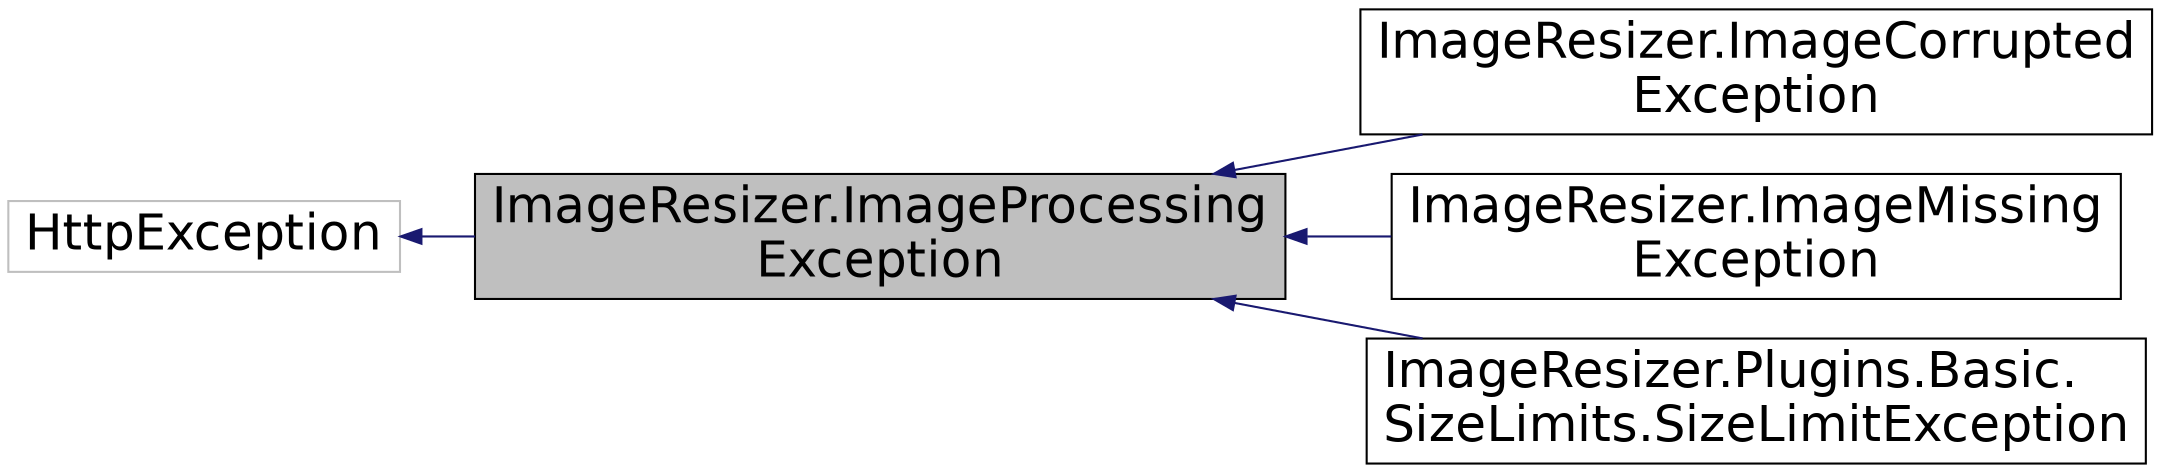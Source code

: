 digraph "ImageResizer.ImageProcessingException"
{
  edge [fontname="Helvetica",fontsize="24",labelfontname="Helvetica",labelfontsize="24"];
  node [fontname="Helvetica",fontsize="24",shape=record];
  rankdir="LR";
  Node1 [label="ImageResizer.ImageProcessing\lException",height=0.2,width=0.4,color="black", fillcolor="grey75", style="filled" fontcolor="black"];
  Node2 -> Node1 [dir="back",color="midnightblue",fontsize="24",style="solid",fontname="Helvetica"];
  Node2 [label="HttpException",height=0.2,width=0.4,color="grey75", fillcolor="white", style="filled"];
  Node1 -> Node3 [dir="back",color="midnightblue",fontsize="24",style="solid",fontname="Helvetica"];
  Node3 [label="ImageResizer.ImageCorrupted\lException",height=0.2,width=0.4,color="black", fillcolor="white", style="filled",URL="$class_image_resizer_1_1_image_corrupted_exception.html",tooltip="A source file was corrupted "];
  Node1 -> Node4 [dir="back",color="midnightblue",fontsize="24",style="solid",fontname="Helvetica"];
  Node4 [label="ImageResizer.ImageMissing\lException",height=0.2,width=0.4,color="black", fillcolor="white", style="filled",URL="$class_image_resizer_1_1_image_missing_exception.html",tooltip="One or more source files was missing "];
  Node1 -> Node5 [dir="back",color="midnightblue",fontsize="24",style="solid",fontname="Helvetica"];
  Node5 [label="ImageResizer.Plugins.Basic.\lSizeLimits.SizeLimitException",height=0.2,width=0.4,color="black", fillcolor="white", style="filled",URL="$class_image_resizer_1_1_plugins_1_1_basic_1_1_size_limits_1_1_size_limit_exception.html"];
}
